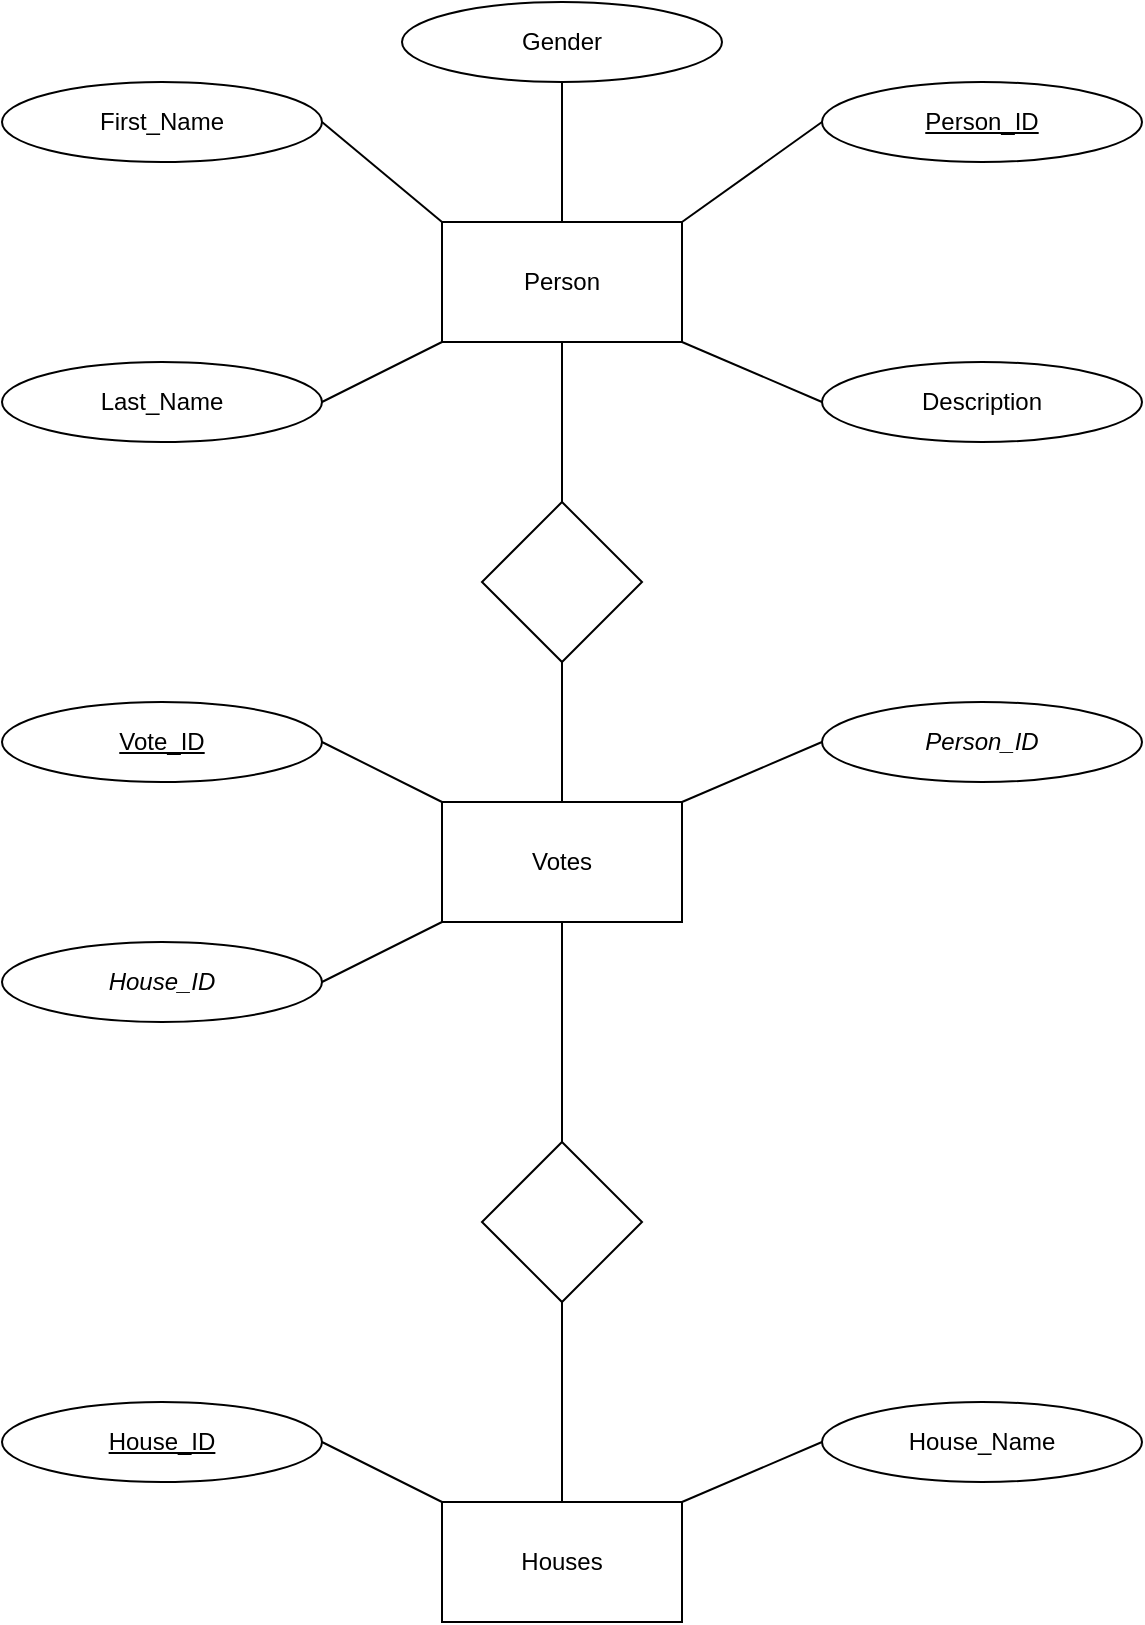 <mxfile version="16.0.0" type="device"><diagram id="C5RBs43oDa-KdzZeNtuy" name="Page-1"><mxGraphModel dx="1185" dy="635" grid="1" gridSize="10" guides="1" tooltips="1" connect="1" arrows="1" fold="1" page="1" pageScale="1" pageWidth="827" pageHeight="1169" math="0" shadow="0"><root><mxCell id="WIyWlLk6GJQsqaUBKTNV-0"/><mxCell id="WIyWlLk6GJQsqaUBKTNV-1" parent="WIyWlLk6GJQsqaUBKTNV-0"/><mxCell id="75vlY2UWZh7deBe-KuU1-0" value="Person" style="rounded=0;whiteSpace=wrap;html=1;" vertex="1" parent="WIyWlLk6GJQsqaUBKTNV-1"><mxGeometry x="280" y="150" width="120" height="60" as="geometry"/></mxCell><mxCell id="75vlY2UWZh7deBe-KuU1-1" value="Votes" style="rounded=0;whiteSpace=wrap;html=1;" vertex="1" parent="WIyWlLk6GJQsqaUBKTNV-1"><mxGeometry x="280" y="440" width="120" height="60" as="geometry"/></mxCell><mxCell id="75vlY2UWZh7deBe-KuU1-2" value="Houses" style="rounded=0;whiteSpace=wrap;html=1;" vertex="1" parent="WIyWlLk6GJQsqaUBKTNV-1"><mxGeometry x="280" y="790" width="120" height="60" as="geometry"/></mxCell><mxCell id="75vlY2UWZh7deBe-KuU1-3" value="First_Name" style="ellipse;whiteSpace=wrap;html=1;" vertex="1" parent="WIyWlLk6GJQsqaUBKTNV-1"><mxGeometry x="60" y="80" width="160" height="40" as="geometry"/></mxCell><mxCell id="75vlY2UWZh7deBe-KuU1-4" value="Last_Name" style="ellipse;whiteSpace=wrap;html=1;" vertex="1" parent="WIyWlLk6GJQsqaUBKTNV-1"><mxGeometry x="60" y="220" width="160" height="40" as="geometry"/></mxCell><mxCell id="75vlY2UWZh7deBe-KuU1-5" value="Gender" style="ellipse;whiteSpace=wrap;html=1;" vertex="1" parent="WIyWlLk6GJQsqaUBKTNV-1"><mxGeometry x="260" y="40" width="160" height="40" as="geometry"/></mxCell><mxCell id="75vlY2UWZh7deBe-KuU1-6" value="Description" style="ellipse;whiteSpace=wrap;html=1;" vertex="1" parent="WIyWlLk6GJQsqaUBKTNV-1"><mxGeometry x="470" y="220" width="160" height="40" as="geometry"/></mxCell><mxCell id="75vlY2UWZh7deBe-KuU1-7" value="Person_ID" style="ellipse;whiteSpace=wrap;html=1;fontStyle=4;verticalAlign=middle;" vertex="1" parent="WIyWlLk6GJQsqaUBKTNV-1"><mxGeometry x="470" y="80" width="160" height="40" as="geometry"/></mxCell><mxCell id="75vlY2UWZh7deBe-KuU1-8" value="Vote_ID" style="ellipse;whiteSpace=wrap;html=1;fontStyle=4" vertex="1" parent="WIyWlLk6GJQsqaUBKTNV-1"><mxGeometry x="60" y="390" width="160" height="40" as="geometry"/></mxCell><mxCell id="75vlY2UWZh7deBe-KuU1-9" value="Person_ID" style="ellipse;whiteSpace=wrap;html=1;fontStyle=2" vertex="1" parent="WIyWlLk6GJQsqaUBKTNV-1"><mxGeometry x="470" y="390" width="160" height="40" as="geometry"/></mxCell><mxCell id="75vlY2UWZh7deBe-KuU1-10" value="House_ID" style="ellipse;whiteSpace=wrap;html=1;fontStyle=2" vertex="1" parent="WIyWlLk6GJQsqaUBKTNV-1"><mxGeometry x="60" y="510" width="160" height="40" as="geometry"/></mxCell><mxCell id="75vlY2UWZh7deBe-KuU1-11" value="House_ID" style="ellipse;whiteSpace=wrap;html=1;fontStyle=4" vertex="1" parent="WIyWlLk6GJQsqaUBKTNV-1"><mxGeometry x="60" y="740" width="160" height="40" as="geometry"/></mxCell><mxCell id="75vlY2UWZh7deBe-KuU1-12" value="House_Name" style="ellipse;whiteSpace=wrap;html=1;" vertex="1" parent="WIyWlLk6GJQsqaUBKTNV-1"><mxGeometry x="470" y="740" width="160" height="40" as="geometry"/></mxCell><mxCell id="75vlY2UWZh7deBe-KuU1-13" value="" style="endArrow=none;html=1;rounded=0;entryX=1;entryY=0.5;entryDx=0;entryDy=0;" edge="1" parent="WIyWlLk6GJQsqaUBKTNV-1" target="75vlY2UWZh7deBe-KuU1-3"><mxGeometry width="50" height="50" relative="1" as="geometry"><mxPoint x="280" y="150" as="sourcePoint"/><mxPoint x="210" y="60" as="targetPoint"/></mxGeometry></mxCell><mxCell id="75vlY2UWZh7deBe-KuU1-14" value="" style="endArrow=none;html=1;rounded=0;entryX=1;entryY=0.5;entryDx=0;entryDy=0;exitX=0;exitY=1;exitDx=0;exitDy=0;" edge="1" parent="WIyWlLk6GJQsqaUBKTNV-1" source="75vlY2UWZh7deBe-KuU1-0" target="75vlY2UWZh7deBe-KuU1-4"><mxGeometry width="50" height="50" relative="1" as="geometry"><mxPoint x="360" y="190" as="sourcePoint"/><mxPoint x="410" y="140" as="targetPoint"/></mxGeometry></mxCell><mxCell id="75vlY2UWZh7deBe-KuU1-15" value="" style="endArrow=none;html=1;rounded=0;entryX=0.5;entryY=1;entryDx=0;entryDy=0;exitX=0.5;exitY=0;exitDx=0;exitDy=0;" edge="1" parent="WIyWlLk6GJQsqaUBKTNV-1" source="75vlY2UWZh7deBe-KuU1-0" target="75vlY2UWZh7deBe-KuU1-5"><mxGeometry width="50" height="50" relative="1" as="geometry"><mxPoint x="315" y="150" as="sourcePoint"/><mxPoint x="365" y="100" as="targetPoint"/></mxGeometry></mxCell><mxCell id="75vlY2UWZh7deBe-KuU1-16" value="" style="endArrow=none;html=1;rounded=0;entryX=0;entryY=0.5;entryDx=0;entryDy=0;exitX=1;exitY=0;exitDx=0;exitDy=0;" edge="1" parent="WIyWlLk6GJQsqaUBKTNV-1" source="75vlY2UWZh7deBe-KuU1-0" target="75vlY2UWZh7deBe-KuU1-7"><mxGeometry width="50" height="50" relative="1" as="geometry"><mxPoint x="400" y="155" as="sourcePoint"/><mxPoint x="450" y="105" as="targetPoint"/></mxGeometry></mxCell><mxCell id="75vlY2UWZh7deBe-KuU1-17" value="" style="endArrow=none;html=1;rounded=0;exitX=1;exitY=1;exitDx=0;exitDy=0;entryX=0;entryY=0.5;entryDx=0;entryDy=0;" edge="1" parent="WIyWlLk6GJQsqaUBKTNV-1" source="75vlY2UWZh7deBe-KuU1-0" target="75vlY2UWZh7deBe-KuU1-6"><mxGeometry width="50" height="50" relative="1" as="geometry"><mxPoint x="420" y="180" as="sourcePoint"/><mxPoint x="470" y="130" as="targetPoint"/></mxGeometry></mxCell><mxCell id="75vlY2UWZh7deBe-KuU1-18" value="" style="rhombus;whiteSpace=wrap;html=1;" vertex="1" parent="WIyWlLk6GJQsqaUBKTNV-1"><mxGeometry x="300" y="290" width="80" height="80" as="geometry"/></mxCell><mxCell id="75vlY2UWZh7deBe-KuU1-19" value="" style="endArrow=none;html=1;rounded=0;exitX=0.5;exitY=0;exitDx=0;exitDy=0;entryX=0.5;entryY=1;entryDx=0;entryDy=0;" edge="1" parent="WIyWlLk6GJQsqaUBKTNV-1" source="75vlY2UWZh7deBe-KuU1-1" target="75vlY2UWZh7deBe-KuU1-18"><mxGeometry width="50" height="50" relative="1" as="geometry"><mxPoint x="330" y="520" as="sourcePoint"/><mxPoint x="380" y="470" as="targetPoint"/></mxGeometry></mxCell><mxCell id="75vlY2UWZh7deBe-KuU1-20" value="" style="endArrow=none;html=1;rounded=0;exitX=0.5;exitY=0;exitDx=0;exitDy=0;entryX=0.5;entryY=1;entryDx=0;entryDy=0;" edge="1" parent="WIyWlLk6GJQsqaUBKTNV-1" source="75vlY2UWZh7deBe-KuU1-18" target="75vlY2UWZh7deBe-KuU1-0"><mxGeometry width="50" height="50" relative="1" as="geometry"><mxPoint x="360" y="290" as="sourcePoint"/><mxPoint x="410" y="240" as="targetPoint"/></mxGeometry></mxCell><mxCell id="75vlY2UWZh7deBe-KuU1-21" value="" style="endArrow=none;html=1;rounded=0;entryX=0;entryY=0.5;entryDx=0;entryDy=0;exitX=1;exitY=0;exitDx=0;exitDy=0;" edge="1" parent="WIyWlLk6GJQsqaUBKTNV-1" source="75vlY2UWZh7deBe-KuU1-1" target="75vlY2UWZh7deBe-KuU1-9"><mxGeometry width="50" height="50" relative="1" as="geometry"><mxPoint x="330" y="520" as="sourcePoint"/><mxPoint x="380" y="470" as="targetPoint"/></mxGeometry></mxCell><mxCell id="75vlY2UWZh7deBe-KuU1-22" value="" style="endArrow=none;html=1;rounded=0;exitX=1;exitY=0.5;exitDx=0;exitDy=0;entryX=0;entryY=0;entryDx=0;entryDy=0;" edge="1" parent="WIyWlLk6GJQsqaUBKTNV-1" source="75vlY2UWZh7deBe-KuU1-8" target="75vlY2UWZh7deBe-KuU1-1"><mxGeometry width="50" height="50" relative="1" as="geometry"><mxPoint x="330" y="520" as="sourcePoint"/><mxPoint x="380" y="470" as="targetPoint"/></mxGeometry></mxCell><mxCell id="75vlY2UWZh7deBe-KuU1-23" value="" style="endArrow=none;html=1;rounded=0;exitX=1;exitY=0.5;exitDx=0;exitDy=0;entryX=0;entryY=1;entryDx=0;entryDy=0;" edge="1" parent="WIyWlLk6GJQsqaUBKTNV-1" source="75vlY2UWZh7deBe-KuU1-10" target="75vlY2UWZh7deBe-KuU1-1"><mxGeometry width="50" height="50" relative="1" as="geometry"><mxPoint x="330" y="520" as="sourcePoint"/><mxPoint x="380" y="470" as="targetPoint"/></mxGeometry></mxCell><mxCell id="75vlY2UWZh7deBe-KuU1-24" value="" style="rhombus;whiteSpace=wrap;html=1;" vertex="1" parent="WIyWlLk6GJQsqaUBKTNV-1"><mxGeometry x="300" y="610" width="80" height="80" as="geometry"/></mxCell><mxCell id="75vlY2UWZh7deBe-KuU1-25" value="" style="endArrow=none;html=1;rounded=0;entryX=0.5;entryY=1;entryDx=0;entryDy=0;exitX=0.5;exitY=0;exitDx=0;exitDy=0;" edge="1" parent="WIyWlLk6GJQsqaUBKTNV-1" source="75vlY2UWZh7deBe-KuU1-24" target="75vlY2UWZh7deBe-KuU1-1"><mxGeometry width="50" height="50" relative="1" as="geometry"><mxPoint x="330" y="770" as="sourcePoint"/><mxPoint x="380" y="720" as="targetPoint"/></mxGeometry></mxCell><mxCell id="75vlY2UWZh7deBe-KuU1-26" value="" style="endArrow=none;html=1;rounded=0;entryX=0.5;entryY=1;entryDx=0;entryDy=0;exitX=0.5;exitY=0;exitDx=0;exitDy=0;" edge="1" parent="WIyWlLk6GJQsqaUBKTNV-1" source="75vlY2UWZh7deBe-KuU1-2" target="75vlY2UWZh7deBe-KuU1-24"><mxGeometry width="50" height="50" relative="1" as="geometry"><mxPoint x="330" y="770" as="sourcePoint"/><mxPoint x="380" y="720" as="targetPoint"/></mxGeometry></mxCell><mxCell id="75vlY2UWZh7deBe-KuU1-27" value="" style="endArrow=none;html=1;rounded=0;entryX=0;entryY=0.5;entryDx=0;entryDy=0;exitX=1;exitY=0;exitDx=0;exitDy=0;" edge="1" parent="WIyWlLk6GJQsqaUBKTNV-1" source="75vlY2UWZh7deBe-KuU1-2" target="75vlY2UWZh7deBe-KuU1-12"><mxGeometry width="50" height="50" relative="1" as="geometry"><mxPoint x="330" y="680" as="sourcePoint"/><mxPoint x="380" y="630" as="targetPoint"/></mxGeometry></mxCell><mxCell id="75vlY2UWZh7deBe-KuU1-28" value="" style="endArrow=none;html=1;rounded=0;entryX=0;entryY=0;entryDx=0;entryDy=0;exitX=1;exitY=0.5;exitDx=0;exitDy=0;" edge="1" parent="WIyWlLk6GJQsqaUBKTNV-1" source="75vlY2UWZh7deBe-KuU1-11" target="75vlY2UWZh7deBe-KuU1-2"><mxGeometry width="50" height="50" relative="1" as="geometry"><mxPoint x="230" y="800" as="sourcePoint"/><mxPoint x="280" y="750" as="targetPoint"/></mxGeometry></mxCell></root></mxGraphModel></diagram></mxfile>